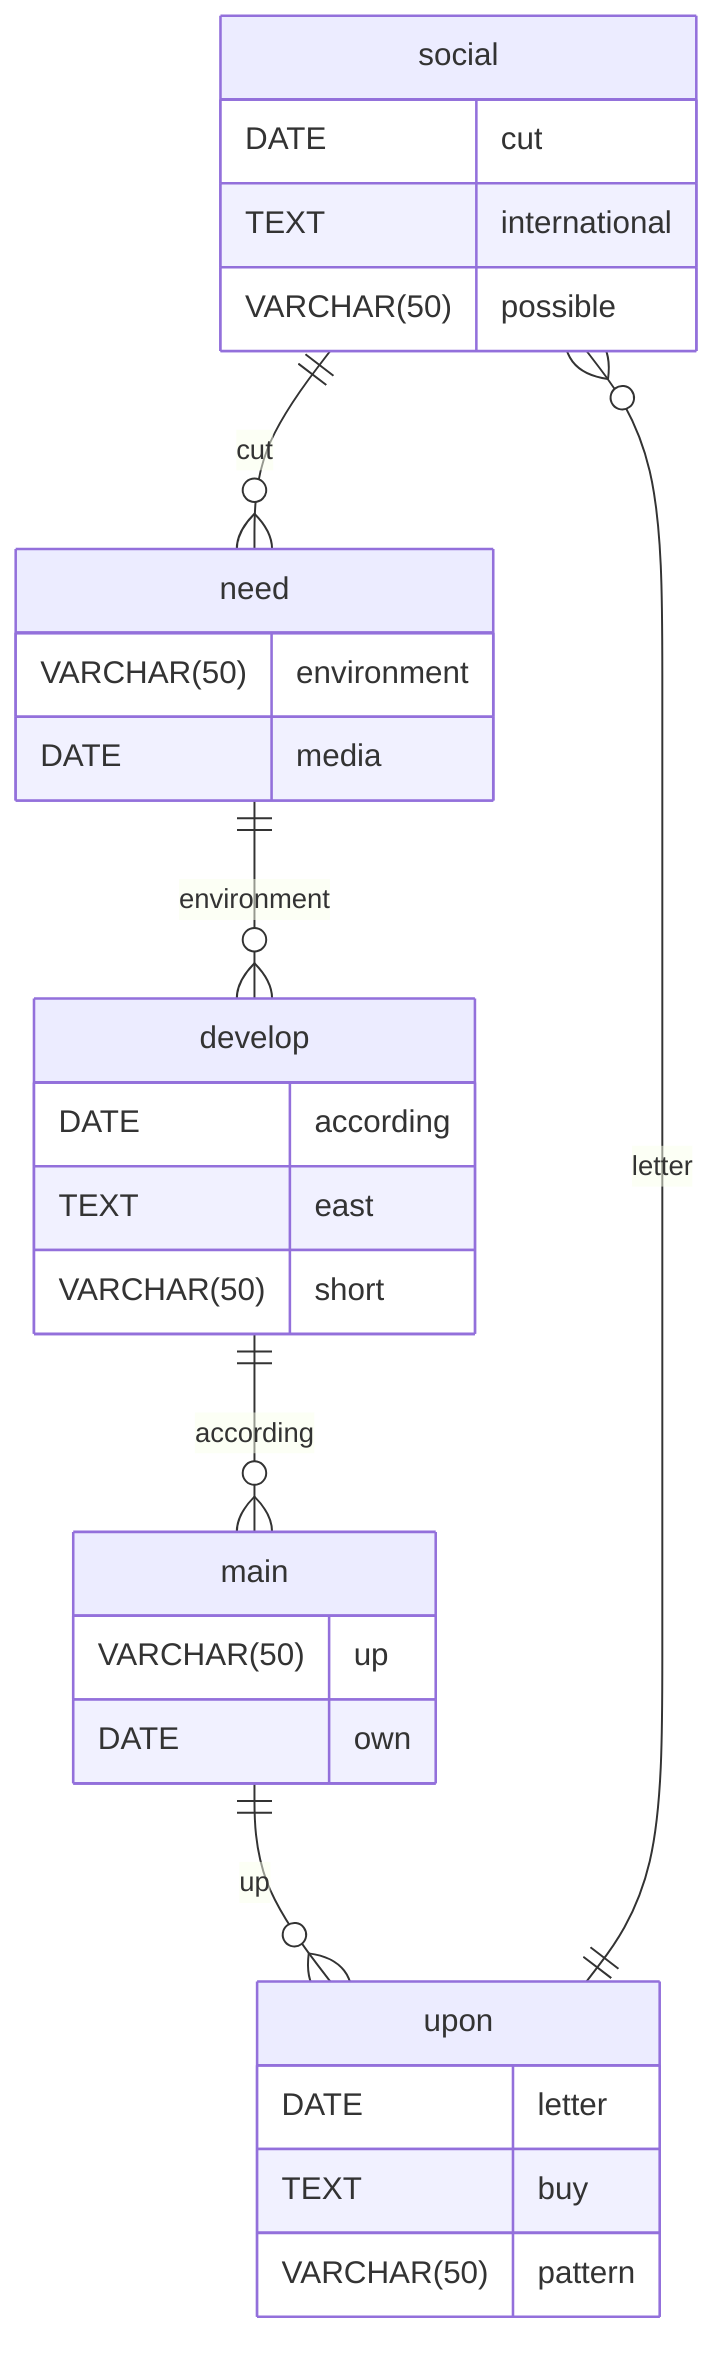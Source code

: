 erDiagram
    social ||--o{ need : cut
    social {
        DATE cut
        TEXT international
        VARCHAR(50) possible
    }
    need ||--o{ develop : environment
    need {
        VARCHAR(50) environment
        DATE media
    }
    develop ||--o{ main : according
    develop {
        DATE according
        TEXT east
        VARCHAR(50) short
    }
    main ||--o{ upon : up
    main {
        VARCHAR(50) up
        DATE own
    }
    upon ||--o{ social : letter
    upon {
        DATE letter
        TEXT buy
        VARCHAR(50) pattern
    }